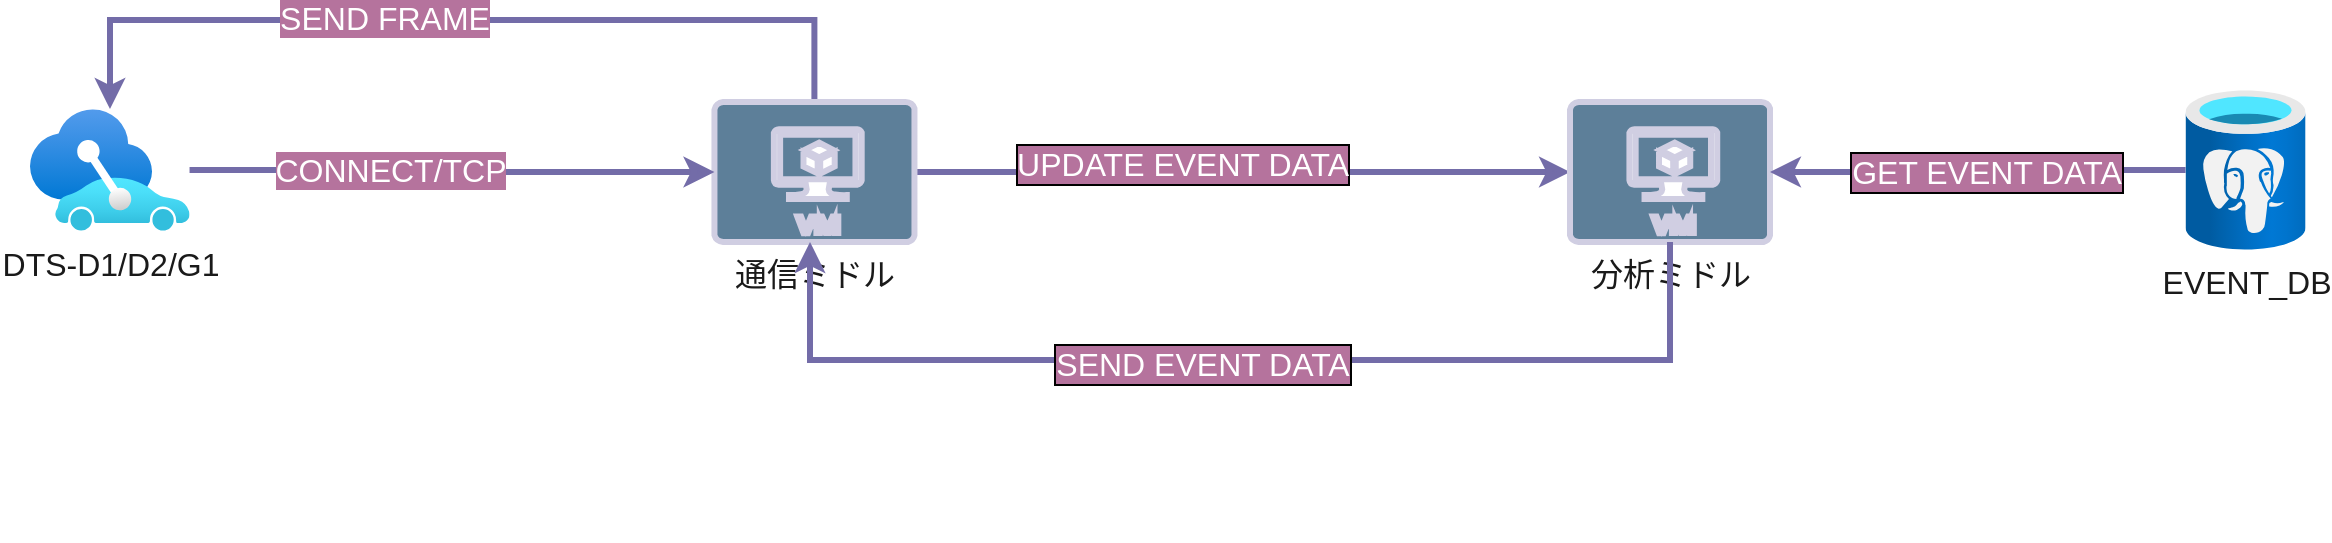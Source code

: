 <mxfile version="24.7.16" pages="2">
  <diagram name="V3-TTI" id="n_-BP2Z6rM-4rdSZ633D">
    <mxGraphModel dx="1386" dy="781" grid="1" gridSize="10" guides="1" tooltips="1" connect="1" arrows="1" fold="1" page="1" pageScale="1" pageWidth="827" pageHeight="1169" math="0" shadow="0">
      <root>
        <mxCell id="0" />
        <mxCell id="1" parent="0" />
        <mxCell id="bnF_GTkMxTmzhYA7cZSp-13" style="edgeStyle=orthogonalEdgeStyle;rounded=0;orthogonalLoop=1;jettySize=auto;html=1;startArrow=none;startFill=0;endArrow=classic;endFill=1;strokeWidth=3;strokeColor=#736CA8;labelBackgroundColor=none;fontColor=default;" edge="1" parent="1" source="bnF_GTkMxTmzhYA7cZSp-1" target="bnF_GTkMxTmzhYA7cZSp-2">
          <mxGeometry relative="1" as="geometry" />
        </mxCell>
        <mxCell id="bnF_GTkMxTmzhYA7cZSp-16" style="edgeStyle=orthogonalEdgeStyle;rounded=0;orthogonalLoop=1;jettySize=auto;html=1;strokeWidth=3;strokeColor=#736CA8;labelBackgroundColor=none;fontColor=default;" edge="1" parent="1" source="bnF_GTkMxTmzhYA7cZSp-1" target="bnF_GTkMxTmzhYA7cZSp-10">
          <mxGeometry relative="1" as="geometry">
            <Array as="points">
              <mxPoint x="442" y="250" />
              <mxPoint x="90" y="250" />
            </Array>
          </mxGeometry>
        </mxCell>
        <mxCell id="otjTri-uV3LHfjxGqvFp-1" value="SEND FRAME" style="edgeLabel;html=1;align=center;verticalAlign=middle;resizable=0;points=[];labelBackgroundColor=#B5739D;fontColor=#FFFFFF;fontSize=16;" vertex="1" connectable="0" parent="bnF_GTkMxTmzhYA7cZSp-16">
          <mxGeometry x="0.064" y="-1" relative="1" as="geometry">
            <mxPoint x="-23" as="offset" />
          </mxGeometry>
        </mxCell>
        <mxCell id="bnF_GTkMxTmzhYA7cZSp-1" value="通信ミドル" style="verticalLabelPosition=bottom;html=1;verticalAlign=top;align=center;strokeColor=#D0CEE2;fillColor=#5D7F99;shape=mxgraph.azure.virtual_machine;fontSize=16;strokeWidth=3;labelBackgroundColor=none;fontColor=#1A1A1A;" vertex="1" parent="1">
          <mxGeometry x="392.23" y="291" width="100" height="70" as="geometry" />
        </mxCell>
        <mxCell id="bnF_GTkMxTmzhYA7cZSp-2" value="分析ミドル" style="verticalLabelPosition=bottom;html=1;verticalAlign=top;align=center;strokeColor=#D0CEE2;fillColor=#5D7F99;shape=mxgraph.azure.virtual_machine;fontSize=16;strokeWidth=3;labelBackgroundColor=none;fontColor=#1A1A1A;" vertex="1" parent="1">
          <mxGeometry x="820" y="291" width="100" height="70" as="geometry" />
        </mxCell>
        <mxCell id="bnF_GTkMxTmzhYA7cZSp-9" style="edgeStyle=orthogonalEdgeStyle;rounded=0;orthogonalLoop=1;jettySize=auto;html=1;strokeWidth=3;strokeColor=#736CA8;labelBackgroundColor=none;fontColor=default;" edge="1" parent="1" source="bnF_GTkMxTmzhYA7cZSp-8" target="bnF_GTkMxTmzhYA7cZSp-2">
          <mxGeometry relative="1" as="geometry" />
        </mxCell>
        <mxCell id="bnF_GTkMxTmzhYA7cZSp-8" value="EVENT_DB" style="image;aspect=fixed;html=1;points=[];align=center;fontSize=16;image=img/lib/azure2/databases/Azure_Database_PostgreSQL_Server.svg;strokeWidth=3;fillColor=#5D7F99;strokeColor=#D0CEE2;labelBackgroundColor=none;fontColor=#1A1A1A;" vertex="1" parent="1">
          <mxGeometry x="1127.77" y="285" width="60" height="80" as="geometry" />
        </mxCell>
        <mxCell id="bnF_GTkMxTmzhYA7cZSp-10" value="DTS-D1/D2/G1" style="image;aspect=fixed;html=1;points=[];align=center;fontSize=16;image=img/lib/azure2/other/Connected_Vehicle_Platform.svg;strokeWidth=3;fillColor=#5D7F99;strokeColor=#D0CEE2;labelBackgroundColor=none;fontColor=#1A1A1A;" vertex="1" parent="1">
          <mxGeometry x="50" y="294.5" width="79.77" height="61" as="geometry" />
        </mxCell>
        <mxCell id="bnF_GTkMxTmzhYA7cZSp-12" style="edgeStyle=orthogonalEdgeStyle;rounded=0;orthogonalLoop=1;jettySize=auto;html=1;entryX=0;entryY=0.5;entryDx=0;entryDy=0;entryPerimeter=0;strokeWidth=3;strokeColor=#736CA8;labelBackgroundColor=none;fontColor=default;" edge="1" parent="1" source="bnF_GTkMxTmzhYA7cZSp-10" target="bnF_GTkMxTmzhYA7cZSp-1">
          <mxGeometry relative="1" as="geometry" />
        </mxCell>
        <mxCell id="otjTri-uV3LHfjxGqvFp-2" value="CONNECT/TCP" style="edgeLabel;html=1;align=center;verticalAlign=middle;resizable=0;points=[];labelBackgroundColor=#B5739D;fontColor=#FFFFFF;fontSize=16;" vertex="1" connectable="0" parent="bnF_GTkMxTmzhYA7cZSp-12">
          <mxGeometry x="-0.024" relative="1" as="geometry">
            <mxPoint x="-29" as="offset" />
          </mxGeometry>
        </mxCell>
        <mxCell id="3nwgfoT_hswRjVwzcz-u-1" style="edgeStyle=orthogonalEdgeStyle;rounded=0;orthogonalLoop=1;jettySize=auto;html=1;strokeColor=#736CA8;fontColor=default;strokeWidth=3;labelBackgroundColor=none;" edge="1" parent="1" source="bnF_GTkMxTmzhYA7cZSp-2" target="bnF_GTkMxTmzhYA7cZSp-1">
          <mxGeometry relative="1" as="geometry">
            <mxPoint x="870" y="500" as="sourcePoint" />
            <mxPoint x="442.23" y="430" as="targetPoint" />
            <Array as="points">
              <mxPoint x="870" y="420" />
              <mxPoint x="440" y="420" />
            </Array>
          </mxGeometry>
        </mxCell>
        <mxCell id="MGMfOYtRVl626plIVGqN-1" value="GET EVENT DATA" style="edgeLabel;html=1;align=center;verticalAlign=middle;resizable=0;points=[];fontSize=16;labelBackgroundColor=#B5739D;fontColor=#FFFFFF;rounded=1;labelBorderColor=default;" vertex="1" connectable="0" parent="1">
          <mxGeometry x="1027.77" y="326" as="geometry" />
        </mxCell>
        <mxCell id="MGMfOYtRVl626plIVGqN-2" value="SEND EVENT DATA" style="edgeLabel;html=1;align=center;verticalAlign=middle;resizable=0;points=[];fontSize=16;labelBackgroundColor=#B5739D;fontColor=#FFFFFF;rounded=1;labelBorderColor=default;" vertex="1" connectable="0" parent="1">
          <mxGeometry x="930" y="510" as="geometry">
            <mxPoint x="-294" y="-88" as="offset" />
          </mxGeometry>
        </mxCell>
        <mxCell id="MGMfOYtRVl626plIVGqN-3" value="UPDATE EVENT DATA" style="edgeLabel;html=1;align=center;verticalAlign=middle;resizable=0;points=[];fontSize=16;labelBackgroundColor=#B5739D;fontColor=#FFFFFF;rounded=1;labelBorderColor=default;" vertex="1" connectable="0" parent="1">
          <mxGeometry x="920" y="410" as="geometry">
            <mxPoint x="-294" y="-88" as="offset" />
          </mxGeometry>
        </mxCell>
      </root>
    </mxGraphModel>
  </diagram>
  <diagram id="DDAeKijsnJYqkCSE0EXT" name="V3-ISUZU">
    <mxGraphModel dx="1386" dy="781" grid="1" gridSize="10" guides="1" tooltips="1" connect="1" arrows="1" fold="1" page="1" pageScale="1" pageWidth="827" pageHeight="1169" math="0" shadow="0">
      <root>
        <mxCell id="0" />
        <mxCell id="1" parent="0" />
        <mxCell id="71qHSc86nhLidYFrZ0Hx-1" style="edgeStyle=orthogonalEdgeStyle;rounded=1;orthogonalLoop=1;jettySize=auto;html=1;startArrow=none;startFill=0;endArrow=classic;endFill=1;strokeWidth=3;strokeColor=#736CA8;labelBackgroundColor=none;fontColor=default;" edge="1" parent="1" source="71qHSc86nhLidYFrZ0Hx-3" target="71qHSc86nhLidYFrZ0Hx-4">
          <mxGeometry relative="1" as="geometry" />
        </mxCell>
        <mxCell id="t9agoga5QZjk2vCG1AxP-7" value="REQ EVENT DATA" style="edgeLabel;html=1;align=center;verticalAlign=middle;resizable=0;points=[];fontSize=16;labelBackgroundColor=#B5739D;fontColor=#FFFFFF;rounded=1;" vertex="1" connectable="0" parent="71qHSc86nhLidYFrZ0Hx-1">
          <mxGeometry x="-0.08" relative="1" as="geometry">
            <mxPoint as="offset" />
          </mxGeometry>
        </mxCell>
        <mxCell id="71qHSc86nhLidYFrZ0Hx-3" value="通信ミドル" style="verticalLabelPosition=bottom;html=1;verticalAlign=top;align=center;strokeColor=#D0CEE2;fillColor=#5D7F99;shape=mxgraph.azure.virtual_machine;fontSize=16;strokeWidth=3;labelBackgroundColor=none;fontColor=#1A1A1A;rounded=1;" vertex="1" parent="1">
          <mxGeometry x="454" y="280" width="100" height="70" as="geometry" />
        </mxCell>
        <mxCell id="t9agoga5QZjk2vCG1AxP-9" style="edgeStyle=orthogonalEdgeStyle;rounded=1;orthogonalLoop=1;jettySize=auto;html=1;strokeColor=#736CA8;strokeWidth=3;labelBackgroundColor=none;fontColor=default;" edge="1" parent="1" source="71qHSc86nhLidYFrZ0Hx-4" target="t9agoga5QZjk2vCG1AxP-8">
          <mxGeometry relative="1" as="geometry">
            <Array as="points">
              <mxPoint x="850" y="150" />
            </Array>
          </mxGeometry>
        </mxCell>
        <mxCell id="t9agoga5QZjk2vCG1AxP-11" value="INFORM" style="edgeLabel;html=1;align=center;verticalAlign=middle;resizable=0;points=[];fontSize=16;labelBackgroundColor=#B5739D;fontColor=#FFFFFF;rounded=1;" vertex="1" connectable="0" parent="t9agoga5QZjk2vCG1AxP-9">
          <mxGeometry x="-0.003" relative="1" as="geometry">
            <mxPoint x="-67" as="offset" />
          </mxGeometry>
        </mxCell>
        <mxCell id="71qHSc86nhLidYFrZ0Hx-4" value="分析ミドル" style="verticalLabelPosition=bottom;html=1;verticalAlign=top;align=center;strokeColor=#D0CEE2;fillColor=#5D7F99;shape=mxgraph.azure.virtual_machine;fontSize=16;strokeWidth=3;labelBackgroundColor=none;fontColor=#1A1A1A;rounded=1;" vertex="1" parent="1">
          <mxGeometry x="800" y="280" width="100" height="70" as="geometry" />
        </mxCell>
        <mxCell id="71qHSc86nhLidYFrZ0Hx-5" style="edgeStyle=orthogonalEdgeStyle;rounded=1;orthogonalLoop=1;jettySize=auto;html=1;strokeWidth=3;strokeColor=#736CA8;labelBackgroundColor=none;fontColor=default;" edge="1" parent="1" source="71qHSc86nhLidYFrZ0Hx-6" target="71qHSc86nhLidYFrZ0Hx-4">
          <mxGeometry relative="1" as="geometry" />
        </mxCell>
        <mxCell id="t9agoga5QZjk2vCG1AxP-5" value="GET EVENT DATA" style="edgeLabel;html=1;align=center;verticalAlign=middle;resizable=0;points=[];fontSize=16;labelBackgroundColor=#B5739D;fontColor=#FFFFFF;rounded=1;" vertex="1" connectable="0" parent="71qHSc86nhLidYFrZ0Hx-5">
          <mxGeometry x="-0.075" relative="1" as="geometry">
            <mxPoint as="offset" />
          </mxGeometry>
        </mxCell>
        <mxCell id="71qHSc86nhLidYFrZ0Hx-6" value="EVENT_DB" style="image;aspect=fixed;html=1;points=[];align=center;fontSize=16;image=img/lib/azure2/databases/Azure_Database_PostgreSQL_Server.svg;strokeWidth=3;fillColor=#5D7F99;strokeColor=#D0CEE2;labelBackgroundColor=none;fontColor=#1A1A1A;rounded=1;" vertex="1" parent="1">
          <mxGeometry x="1136" y="275" width="60" height="80" as="geometry" />
        </mxCell>
        <mxCell id="71qHSc86nhLidYFrZ0Hx-7" value="ISUZU" style="image;aspect=fixed;html=1;points=[];align=center;fontSize=16;image=img/lib/azure2/other/Connected_Vehicle_Platform.svg;strokeWidth=3;fillColor=#5D7F99;strokeColor=#D0CEE2;labelBackgroundColor=none;fontColor=#1A1A1A;rounded=1;" vertex="1" parent="1">
          <mxGeometry x="170" y="284.5" width="79.77" height="61" as="geometry" />
        </mxCell>
        <mxCell id="71qHSc86nhLidYFrZ0Hx-8" style="edgeStyle=orthogonalEdgeStyle;rounded=1;orthogonalLoop=1;jettySize=auto;html=1;entryX=0;entryY=0.5;entryDx=0;entryDy=0;entryPerimeter=0;strokeWidth=3;strokeColor=#736CA8;labelBackgroundColor=none;fontColor=default;" edge="1" parent="1" source="71qHSc86nhLidYFrZ0Hx-7" target="71qHSc86nhLidYFrZ0Hx-3">
          <mxGeometry relative="1" as="geometry" />
        </mxCell>
        <mxCell id="t9agoga5QZjk2vCG1AxP-1" value="CONNECT/HTTP" style="edgeLabel;html=1;align=center;verticalAlign=middle;resizable=0;points=[];fontSize=16;labelBackgroundColor=#B5739D;fontColor=#FFFFFF;rounded=1;" vertex="1" connectable="0" parent="71qHSc86nhLidYFrZ0Hx-8">
          <mxGeometry x="-0.049" y="-2" relative="1" as="geometry">
            <mxPoint as="offset" />
          </mxGeometry>
        </mxCell>
        <mxCell id="t9agoga5QZjk2vCG1AxP-8" value="" style="dashed=0;outlineConnect=0;html=1;align=center;labelPosition=center;verticalLabelPosition=bottom;verticalAlign=top;shape=mxgraph.webicons.sms;fillColor=#5D7F99;labelBackgroundColor=none;strokeColor=#D0CEE2;fontColor=#1A1A1A;rounded=1;" vertex="1" parent="1">
          <mxGeometry x="430" y="100" width="102.4" height="102.4" as="geometry" />
        </mxCell>
        <mxCell id="t9agoga5QZjk2vCG1AxP-10" style="edgeStyle=orthogonalEdgeStyle;rounded=1;orthogonalLoop=1;jettySize=auto;html=1;entryX=0;entryY=0.582;entryDx=0;entryDy=0;entryPerimeter=0;strokeColor=#736CA8;strokeWidth=3;labelBackgroundColor=none;fontColor=default;" edge="1" parent="1" source="t9agoga5QZjk2vCG1AxP-8" target="71qHSc86nhLidYFrZ0Hx-7">
          <mxGeometry relative="1" as="geometry">
            <Array as="points">
              <mxPoint x="110" y="151" />
              <mxPoint x="110" y="320" />
            </Array>
          </mxGeometry>
        </mxCell>
        <mxCell id="t9agoga5QZjk2vCG1AxP-12" value="INFORM" style="edgeLabel;html=1;align=center;verticalAlign=middle;resizable=0;points=[];fontSize=16;labelBackgroundColor=#B5739D;fontColor=#FFFFFF;rounded=1;" vertex="1" connectable="0" parent="t9agoga5QZjk2vCG1AxP-10">
          <mxGeometry x="-0.294" y="2" relative="1" as="geometry">
            <mxPoint x="34" y="-2" as="offset" />
          </mxGeometry>
        </mxCell>
      </root>
    </mxGraphModel>
  </diagram>
</mxfile>
